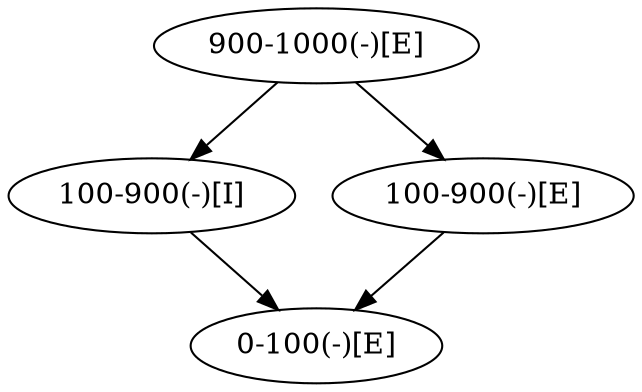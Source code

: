 strict digraph G {
"0-100(-)[E]" [ids="G1.1.1,G2.1.1"];
"100-900(-)[I]" [ids="G1.1"];
"900-1000(-)[E]" [ids="G1.1.2,G2.1.1"];
"100-900(-)[E]" [ids="G2.1.1"];
"100-900(-)[I]" -> "0-100(-)[E]";
"900-1000(-)[E]" -> "100-900(-)[E]";
"900-1000(-)[E]" -> "100-900(-)[I]";
"100-900(-)[E]" -> "0-100(-)[E]";
}

